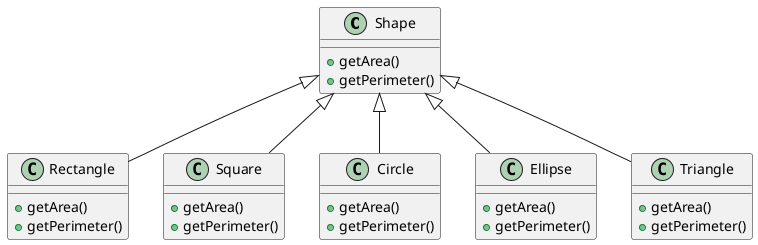 ' Create a class diagram and justify an inheritance hierarchy that could be used to represent the following classes : shape, rectangle, square, circle, ellipse, triangle


@startuml

class Shape {
    +getArea()
    +getPerimeter()
}

class Rectangle {
    +getArea()
    +getPerimeter()
}

class Square {
    +getArea()
    +getPerimeter()
}

class Circle {
    +getArea()
    +getPerimeter()
}

class Ellipse {
    +getArea()
    +getPerimeter()
}

class Triangle {
    +getArea()
    +getPerimeter()
}

Shape <|-- Rectangle
Shape <|-- Square
Shape <|-- Circle
Shape <|-- Ellipse
Shape <|-- Triangle

@enduml


' //// 2nd way    

@startuml

class Shape {
    +getArea()
    +getPerimeter()
}

class Rectangle extends Shape {
    +getArea()
    +getPerimeter()
}

class Square extends Rectangle {
    +getArea()
    +getPerimeter()
}

class Circle extends Ellipse {
    +getArea()
    +getPerimeter()
}

class Ellipse extends Shape  {
    +getArea()
    +getPerimeter()
}

class Triangle extends Shape {
    +getArea()
    +getPerimeter()
}

 

@enduml